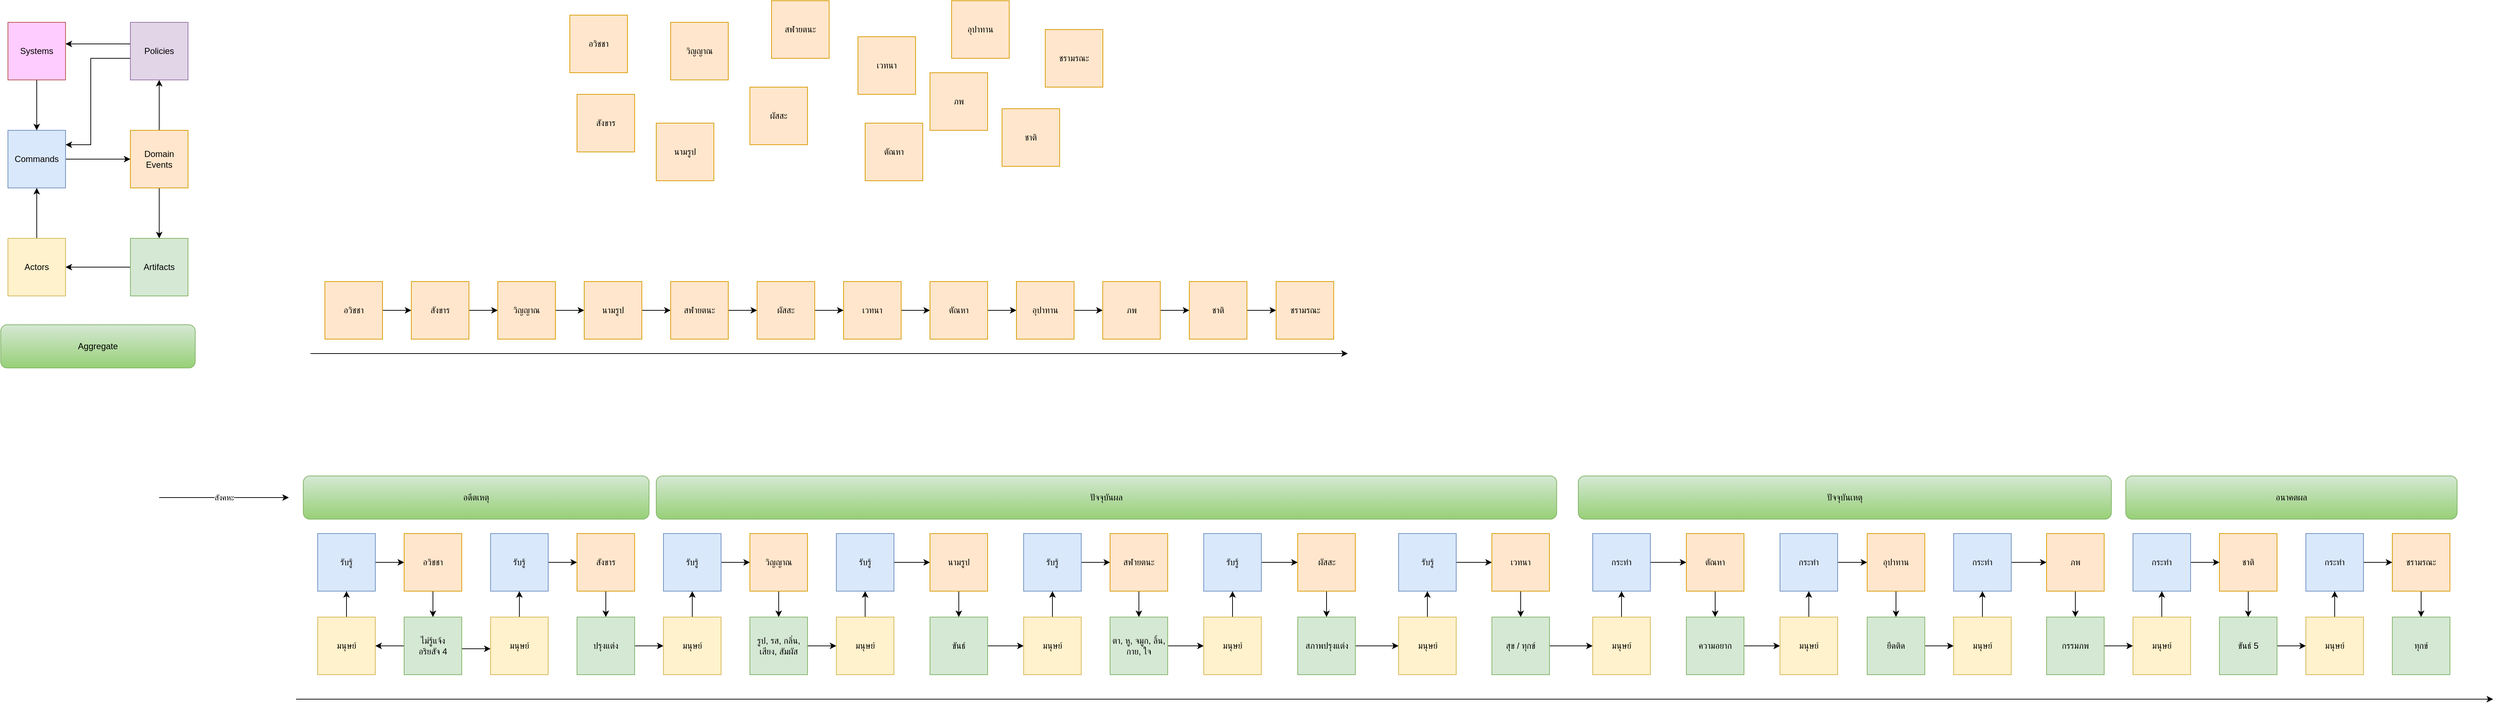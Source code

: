 <mxfile version="24.7.1" type="github">
  <diagram name="หน้า-1" id="Qw0tFIXeSHWyljzNwAIm">
    <mxGraphModel dx="2345" dy="1793" grid="1" gridSize="10" guides="1" tooltips="1" connect="1" arrows="1" fold="1" page="1" pageScale="1" pageWidth="827" pageHeight="1169" math="0" shadow="0">
      <root>
        <mxCell id="0" />
        <mxCell id="1" parent="0" />
        <mxCell id="zm-q0sMNVzzizTku4tt9-91" value="" style="edgeStyle=orthogonalEdgeStyle;rounded=0;orthogonalLoop=1;jettySize=auto;html=1;" parent="1" source="zm-q0sMNVzzizTku4tt9-1" target="zm-q0sMNVzzizTku4tt9-2" edge="1">
          <mxGeometry relative="1" as="geometry" />
        </mxCell>
        <mxCell id="zm-q0sMNVzzizTku4tt9-1" value="อวิชชา" style="whiteSpace=wrap;html=1;aspect=fixed;fillColor=#ffe6cc;strokeColor=#d79b00;" parent="1" vertex="1">
          <mxGeometry x="-330" y="-760" width="80" height="80" as="geometry" />
        </mxCell>
        <mxCell id="zm-q0sMNVzzizTku4tt9-92" value="" style="edgeStyle=orthogonalEdgeStyle;rounded=0;orthogonalLoop=1;jettySize=auto;html=1;" parent="1" source="zm-q0sMNVzzizTku4tt9-2" target="zm-q0sMNVzzizTku4tt9-3" edge="1">
          <mxGeometry relative="1" as="geometry" />
        </mxCell>
        <mxCell id="zm-q0sMNVzzizTku4tt9-2" value="สังขาร" style="whiteSpace=wrap;html=1;aspect=fixed;fillColor=#ffe6cc;strokeColor=#d79b00;" parent="1" vertex="1">
          <mxGeometry x="-210" y="-760" width="80" height="80" as="geometry" />
        </mxCell>
        <mxCell id="zm-q0sMNVzzizTku4tt9-93" value="" style="edgeStyle=orthogonalEdgeStyle;rounded=0;orthogonalLoop=1;jettySize=auto;html=1;" parent="1" source="zm-q0sMNVzzizTku4tt9-3" target="zm-q0sMNVzzizTku4tt9-4" edge="1">
          <mxGeometry relative="1" as="geometry" />
        </mxCell>
        <mxCell id="zm-q0sMNVzzizTku4tt9-3" value="วิญญาณ" style="whiteSpace=wrap;html=1;aspect=fixed;fillColor=#ffe6cc;strokeColor=#d79b00;" parent="1" vertex="1">
          <mxGeometry x="-90" y="-760" width="80" height="80" as="geometry" />
        </mxCell>
        <mxCell id="zm-q0sMNVzzizTku4tt9-94" value="" style="edgeStyle=orthogonalEdgeStyle;rounded=0;orthogonalLoop=1;jettySize=auto;html=1;" parent="1" source="zm-q0sMNVzzizTku4tt9-4" target="zm-q0sMNVzzizTku4tt9-5" edge="1">
          <mxGeometry relative="1" as="geometry" />
        </mxCell>
        <mxCell id="zm-q0sMNVzzizTku4tt9-4" value="นามรูป" style="whiteSpace=wrap;html=1;aspect=fixed;fillColor=#ffe6cc;strokeColor=#d79b00;" parent="1" vertex="1">
          <mxGeometry x="30" y="-760" width="80" height="80" as="geometry" />
        </mxCell>
        <mxCell id="zm-q0sMNVzzizTku4tt9-95" value="" style="edgeStyle=orthogonalEdgeStyle;rounded=0;orthogonalLoop=1;jettySize=auto;html=1;" parent="1" source="zm-q0sMNVzzizTku4tt9-5" target="zm-q0sMNVzzizTku4tt9-6" edge="1">
          <mxGeometry relative="1" as="geometry" />
        </mxCell>
        <mxCell id="zm-q0sMNVzzizTku4tt9-5" value="สฬายตนะ" style="whiteSpace=wrap;html=1;aspect=fixed;fillColor=#ffe6cc;strokeColor=#d79b00;" parent="1" vertex="1">
          <mxGeometry x="150" y="-760" width="80" height="80" as="geometry" />
        </mxCell>
        <mxCell id="zm-q0sMNVzzizTku4tt9-96" value="" style="edgeStyle=orthogonalEdgeStyle;rounded=0;orthogonalLoop=1;jettySize=auto;html=1;" parent="1" source="zm-q0sMNVzzizTku4tt9-6" target="zm-q0sMNVzzizTku4tt9-7" edge="1">
          <mxGeometry relative="1" as="geometry" />
        </mxCell>
        <mxCell id="zm-q0sMNVzzizTku4tt9-6" value="ผัสสะ" style="whiteSpace=wrap;html=1;aspect=fixed;fillColor=#ffe6cc;strokeColor=#d79b00;" parent="1" vertex="1">
          <mxGeometry x="270" y="-760" width="80" height="80" as="geometry" />
        </mxCell>
        <mxCell id="zm-q0sMNVzzizTku4tt9-97" value="" style="edgeStyle=orthogonalEdgeStyle;rounded=0;orthogonalLoop=1;jettySize=auto;html=1;" parent="1" source="zm-q0sMNVzzizTku4tt9-7" target="zm-q0sMNVzzizTku4tt9-8" edge="1">
          <mxGeometry relative="1" as="geometry" />
        </mxCell>
        <mxCell id="zm-q0sMNVzzizTku4tt9-7" value="เวทนา" style="whiteSpace=wrap;html=1;aspect=fixed;fillColor=#ffe6cc;strokeColor=#d79b00;" parent="1" vertex="1">
          <mxGeometry x="390" y="-760" width="80" height="80" as="geometry" />
        </mxCell>
        <mxCell id="zm-q0sMNVzzizTku4tt9-98" value="" style="edgeStyle=orthogonalEdgeStyle;rounded=0;orthogonalLoop=1;jettySize=auto;html=1;" parent="1" source="zm-q0sMNVzzizTku4tt9-8" target="zm-q0sMNVzzizTku4tt9-9" edge="1">
          <mxGeometry relative="1" as="geometry" />
        </mxCell>
        <mxCell id="zm-q0sMNVzzizTku4tt9-8" value="ตัณหา" style="whiteSpace=wrap;html=1;aspect=fixed;fillColor=#ffe6cc;strokeColor=#d79b00;" parent="1" vertex="1">
          <mxGeometry x="510" y="-760" width="80" height="80" as="geometry" />
        </mxCell>
        <mxCell id="zm-q0sMNVzzizTku4tt9-99" value="" style="edgeStyle=orthogonalEdgeStyle;rounded=0;orthogonalLoop=1;jettySize=auto;html=1;" parent="1" source="zm-q0sMNVzzizTku4tt9-9" target="zm-q0sMNVzzizTku4tt9-10" edge="1">
          <mxGeometry relative="1" as="geometry" />
        </mxCell>
        <mxCell id="zm-q0sMNVzzizTku4tt9-9" value="อุปาทาน" style="whiteSpace=wrap;html=1;aspect=fixed;fillColor=#ffe6cc;strokeColor=#d79b00;" parent="1" vertex="1">
          <mxGeometry x="630" y="-760" width="80" height="80" as="geometry" />
        </mxCell>
        <mxCell id="zm-q0sMNVzzizTku4tt9-100" value="" style="edgeStyle=orthogonalEdgeStyle;rounded=0;orthogonalLoop=1;jettySize=auto;html=1;" parent="1" source="zm-q0sMNVzzizTku4tt9-10" target="zm-q0sMNVzzizTku4tt9-11" edge="1">
          <mxGeometry relative="1" as="geometry" />
        </mxCell>
        <mxCell id="zm-q0sMNVzzizTku4tt9-10" value="ภพ" style="whiteSpace=wrap;html=1;aspect=fixed;fillColor=#ffe6cc;strokeColor=#d79b00;" parent="1" vertex="1">
          <mxGeometry x="749.75" y="-760" width="80" height="80" as="geometry" />
        </mxCell>
        <mxCell id="zm-q0sMNVzzizTku4tt9-101" value="" style="edgeStyle=orthogonalEdgeStyle;rounded=0;orthogonalLoop=1;jettySize=auto;html=1;" parent="1" source="zm-q0sMNVzzizTku4tt9-11" target="zm-q0sMNVzzizTku4tt9-12" edge="1">
          <mxGeometry relative="1" as="geometry" />
        </mxCell>
        <mxCell id="zm-q0sMNVzzizTku4tt9-11" value="ชาติ" style="whiteSpace=wrap;html=1;aspect=fixed;fillColor=#ffe6cc;strokeColor=#d79b00;" parent="1" vertex="1">
          <mxGeometry x="870" y="-760" width="80" height="80" as="geometry" />
        </mxCell>
        <mxCell id="zm-q0sMNVzzizTku4tt9-12" value="ชรามรณะ" style="whiteSpace=wrap;html=1;aspect=fixed;fillColor=#ffe6cc;strokeColor=#d79b00;" parent="1" vertex="1">
          <mxGeometry x="990.5" y="-760" width="80" height="80" as="geometry" />
        </mxCell>
        <mxCell id="zm-q0sMNVzzizTku4tt9-14" value="" style="endArrow=classic;html=1;rounded=0;" parent="1" edge="1">
          <mxGeometry width="50" height="50" relative="1" as="geometry">
            <mxPoint x="-350" y="-660" as="sourcePoint" />
            <mxPoint x="1090" y="-660" as="targetPoint" />
          </mxGeometry>
        </mxCell>
        <mxCell id="zm-q0sMNVzzizTku4tt9-136" value="" style="edgeStyle=orthogonalEdgeStyle;rounded=0;orthogonalLoop=1;jettySize=auto;html=1;" parent="1" source="zm-q0sMNVzzizTku4tt9-15" target="zm-q0sMNVzzizTku4tt9-30" edge="1">
          <mxGeometry relative="1" as="geometry" />
        </mxCell>
        <mxCell id="zm-q0sMNVzzizTku4tt9-15" value="รับรู้" style="whiteSpace=wrap;html=1;aspect=fixed;fillColor=#dae8fc;strokeColor=#6c8ebf;" parent="1" vertex="1">
          <mxGeometry x="-340" y="-410" width="80" height="80" as="geometry" />
        </mxCell>
        <mxCell id="zm-q0sMNVzzizTku4tt9-135" value="" style="edgeStyle=orthogonalEdgeStyle;rounded=0;orthogonalLoop=1;jettySize=auto;html=1;" parent="1" source="zm-q0sMNVzzizTku4tt9-18" target="zm-q0sMNVzzizTku4tt9-15" edge="1">
          <mxGeometry relative="1" as="geometry" />
        </mxCell>
        <mxCell id="zm-q0sMNVzzizTku4tt9-18" value="มนุษย์" style="whiteSpace=wrap;html=1;aspect=fixed;fillColor=#fff2cc;strokeColor=#d6b656;" parent="1" vertex="1">
          <mxGeometry x="-340" y="-294" width="80" height="80" as="geometry" />
        </mxCell>
        <mxCell id="zm-q0sMNVzzizTku4tt9-114" style="edgeStyle=orthogonalEdgeStyle;rounded=0;orthogonalLoop=1;jettySize=auto;html=1;" parent="1" source="zm-q0sMNVzzizTku4tt9-21" target="zm-q0sMNVzzizTku4tt9-22" edge="1">
          <mxGeometry relative="1" as="geometry">
            <Array as="points">
              <mxPoint x="-730" y="-860" />
              <mxPoint x="-730" y="-860" />
            </Array>
          </mxGeometry>
        </mxCell>
        <mxCell id="zm-q0sMNVzzizTku4tt9-21" value="Actors" style="whiteSpace=wrap;html=1;aspect=fixed;fillColor=#fff2cc;strokeColor=#d6b656;" parent="1" vertex="1">
          <mxGeometry x="-770" y="-820" width="80" height="80" as="geometry" />
        </mxCell>
        <mxCell id="zm-q0sMNVzzizTku4tt9-115" value="" style="edgeStyle=orthogonalEdgeStyle;rounded=0;orthogonalLoop=1;jettySize=auto;html=1;" parent="1" source="zm-q0sMNVzzizTku4tt9-22" target="zm-q0sMNVzzizTku4tt9-23" edge="1">
          <mxGeometry relative="1" as="geometry" />
        </mxCell>
        <mxCell id="zm-q0sMNVzzizTku4tt9-22" value="Commands" style="whiteSpace=wrap;html=1;aspect=fixed;fillColor=#dae8fc;strokeColor=#6c8ebf;" parent="1" vertex="1">
          <mxGeometry x="-770" y="-970" width="80" height="80" as="geometry" />
        </mxCell>
        <mxCell id="zm-q0sMNVzzizTku4tt9-116" value="" style="edgeStyle=orthogonalEdgeStyle;rounded=0;orthogonalLoop=1;jettySize=auto;html=1;" parent="1" source="zm-q0sMNVzzizTku4tt9-23" target="zm-q0sMNVzzizTku4tt9-24" edge="1">
          <mxGeometry relative="1" as="geometry" />
        </mxCell>
        <mxCell id="zm-q0sMNVzzizTku4tt9-118" value="" style="edgeStyle=orthogonalEdgeStyle;rounded=0;orthogonalLoop=1;jettySize=auto;html=1;" parent="1" source="zm-q0sMNVzzizTku4tt9-23" target="zm-q0sMNVzzizTku4tt9-27" edge="1">
          <mxGeometry relative="1" as="geometry" />
        </mxCell>
        <mxCell id="zm-q0sMNVzzizTku4tt9-23" value="Domain Events" style="whiteSpace=wrap;html=1;aspect=fixed;fillColor=#ffe6cc;strokeColor=#d79b00;" parent="1" vertex="1">
          <mxGeometry x="-600" y="-970" width="80" height="80" as="geometry" />
        </mxCell>
        <mxCell id="zm-q0sMNVzzizTku4tt9-117" value="" style="edgeStyle=orthogonalEdgeStyle;rounded=0;orthogonalLoop=1;jettySize=auto;html=1;" parent="1" source="zm-q0sMNVzzizTku4tt9-24" target="zm-q0sMNVzzizTku4tt9-21" edge="1">
          <mxGeometry relative="1" as="geometry" />
        </mxCell>
        <mxCell id="zm-q0sMNVzzizTku4tt9-24" value="Artifacts" style="whiteSpace=wrap;html=1;aspect=fixed;fillColor=#d5e8d4;strokeColor=#82b366;" parent="1" vertex="1">
          <mxGeometry x="-600" y="-820" width="80" height="80" as="geometry" />
        </mxCell>
        <mxCell id="zm-q0sMNVzzizTku4tt9-120" value="" style="edgeStyle=orthogonalEdgeStyle;rounded=0;orthogonalLoop=1;jettySize=auto;html=1;" parent="1" source="zm-q0sMNVzzizTku4tt9-25" target="zm-q0sMNVzzizTku4tt9-22" edge="1">
          <mxGeometry relative="1" as="geometry" />
        </mxCell>
        <mxCell id="zm-q0sMNVzzizTku4tt9-25" value="Systems" style="whiteSpace=wrap;html=1;aspect=fixed;fillColor=#FFCCFF;strokeColor=#b85450;" parent="1" vertex="1">
          <mxGeometry x="-770" y="-1120" width="80" height="80" as="geometry" />
        </mxCell>
        <mxCell id="zm-q0sMNVzzizTku4tt9-119" value="" style="edgeStyle=orthogonalEdgeStyle;rounded=0;orthogonalLoop=1;jettySize=auto;html=1;" parent="1" source="zm-q0sMNVzzizTku4tt9-27" target="zm-q0sMNVzzizTku4tt9-25" edge="1">
          <mxGeometry relative="1" as="geometry">
            <Array as="points">
              <mxPoint x="-650" y="-1090" />
              <mxPoint x="-650" y="-1090" />
            </Array>
          </mxGeometry>
        </mxCell>
        <mxCell id="zm-q0sMNVzzizTku4tt9-121" style="edgeStyle=orthogonalEdgeStyle;rounded=0;orthogonalLoop=1;jettySize=auto;html=1;" parent="1" source="zm-q0sMNVzzizTku4tt9-27" target="zm-q0sMNVzzizTku4tt9-22" edge="1">
          <mxGeometry relative="1" as="geometry">
            <Array as="points">
              <mxPoint x="-655" y="-1070" />
              <mxPoint x="-655" y="-950" />
            </Array>
          </mxGeometry>
        </mxCell>
        <mxCell id="zm-q0sMNVzzizTku4tt9-27" value="Policies" style="whiteSpace=wrap;html=1;aspect=fixed;fillColor=#e1d5e7;strokeColor=#9673a6;" parent="1" vertex="1">
          <mxGeometry x="-600" y="-1120" width="80" height="80" as="geometry" />
        </mxCell>
        <mxCell id="zm-q0sMNVzzizTku4tt9-88" style="edgeStyle=orthogonalEdgeStyle;rounded=0;orthogonalLoop=1;jettySize=auto;html=1;" parent="1" source="zm-q0sMNVzzizTku4tt9-38" target="zm-q0sMNVzzizTku4tt9-75" edge="1">
          <mxGeometry relative="1" as="geometry">
            <Array as="points">
              <mxPoint x="-110" y="-250" />
              <mxPoint x="-110" y="-250" />
            </Array>
          </mxGeometry>
        </mxCell>
        <mxCell id="zm-q0sMNVzzizTku4tt9-137" value="" style="edgeStyle=orthogonalEdgeStyle;rounded=0;orthogonalLoop=1;jettySize=auto;html=1;" parent="1" source="zm-q0sMNVzzizTku4tt9-30" target="zm-q0sMNVzzizTku4tt9-38" edge="1">
          <mxGeometry relative="1" as="geometry" />
        </mxCell>
        <mxCell id="zm-q0sMNVzzizTku4tt9-30" value="อวิชชา" style="whiteSpace=wrap;html=1;aspect=fixed;fillColor=#ffe6cc;strokeColor=#d79b00;" parent="1" vertex="1">
          <mxGeometry x="-220" y="-410" width="80" height="80" as="geometry" />
        </mxCell>
        <mxCell id="zm-q0sMNVzzizTku4tt9-160" value="" style="edgeStyle=orthogonalEdgeStyle;rounded=0;orthogonalLoop=1;jettySize=auto;html=1;" parent="1" source="zm-q0sMNVzzizTku4tt9-32" target="zm-q0sMNVzzizTku4tt9-34" edge="1">
          <mxGeometry relative="1" as="geometry" />
        </mxCell>
        <mxCell id="zm-q0sMNVzzizTku4tt9-32" value="รับรู้" style="whiteSpace=wrap;html=1;aspect=fixed;fillColor=#dae8fc;strokeColor=#6c8ebf;" parent="1" vertex="1">
          <mxGeometry x="-100" y="-410" width="80" height="80" as="geometry" />
        </mxCell>
        <mxCell id="zm-q0sMNVzzizTku4tt9-139" value="" style="edgeStyle=orthogonalEdgeStyle;rounded=0;orthogonalLoop=1;jettySize=auto;html=1;" parent="1" source="zm-q0sMNVzzizTku4tt9-34" target="zm-q0sMNVzzizTku4tt9-62" edge="1">
          <mxGeometry relative="1" as="geometry" />
        </mxCell>
        <mxCell id="zm-q0sMNVzzizTku4tt9-34" value="สังขาร" style="whiteSpace=wrap;html=1;aspect=fixed;fillColor=#ffe6cc;strokeColor=#d79b00;direction=south;" parent="1" vertex="1">
          <mxGeometry x="20" y="-410" width="80" height="80" as="geometry" />
        </mxCell>
        <mxCell id="zm-q0sMNVzzizTku4tt9-161" value="" style="edgeStyle=orthogonalEdgeStyle;rounded=0;orthogonalLoop=1;jettySize=auto;html=1;" parent="1" source="zm-q0sMNVzzizTku4tt9-35" target="zm-q0sMNVzzizTku4tt9-37" edge="1">
          <mxGeometry relative="1" as="geometry" />
        </mxCell>
        <mxCell id="zm-q0sMNVzzizTku4tt9-35" value="รับรู้" style="whiteSpace=wrap;html=1;aspect=fixed;fillColor=#dae8fc;strokeColor=#6c8ebf;" parent="1" vertex="1">
          <mxGeometry x="140" y="-410" width="80" height="80" as="geometry" />
        </mxCell>
        <mxCell id="zm-q0sMNVzzizTku4tt9-141" value="" style="edgeStyle=orthogonalEdgeStyle;rounded=0;orthogonalLoop=1;jettySize=auto;html=1;" parent="1" source="zm-q0sMNVzzizTku4tt9-37" target="zm-q0sMNVzzizTku4tt9-64" edge="1">
          <mxGeometry relative="1" as="geometry" />
        </mxCell>
        <mxCell id="zm-q0sMNVzzizTku4tt9-37" value="วิญญาณ" style="whiteSpace=wrap;html=1;aspect=fixed;fillColor=#ffe6cc;strokeColor=#d79b00;" parent="1" vertex="1">
          <mxGeometry x="260" y="-410" width="80" height="80" as="geometry" />
        </mxCell>
        <mxCell id="zm-q0sMNVzzizTku4tt9-171" style="edgeStyle=orthogonalEdgeStyle;rounded=0;orthogonalLoop=1;jettySize=auto;html=1;" parent="1" source="zm-q0sMNVzzizTku4tt9-38" target="zm-q0sMNVzzizTku4tt9-18" edge="1">
          <mxGeometry relative="1" as="geometry" />
        </mxCell>
        <mxCell id="zm-q0sMNVzzizTku4tt9-38" value="ไม่รู้แจ้ง&lt;div&gt;อริยสัจ 4&lt;/div&gt;" style="whiteSpace=wrap;html=1;aspect=fixed;fillColor=#d5e8d4;strokeColor=#82b366;" parent="1" vertex="1">
          <mxGeometry x="-220" y="-294" width="80" height="80" as="geometry" />
        </mxCell>
        <mxCell id="zm-q0sMNVzzizTku4tt9-162" value="" style="edgeStyle=orthogonalEdgeStyle;rounded=0;orthogonalLoop=1;jettySize=auto;html=1;" parent="1" source="zm-q0sMNVzzizTku4tt9-39" target="zm-q0sMNVzzizTku4tt9-40" edge="1">
          <mxGeometry relative="1" as="geometry" />
        </mxCell>
        <mxCell id="zm-q0sMNVzzizTku4tt9-39" value="รับรู้" style="whiteSpace=wrap;html=1;aspect=fixed;fillColor=#dae8fc;strokeColor=#6c8ebf;" parent="1" vertex="1">
          <mxGeometry x="380" y="-410" width="80" height="80" as="geometry" />
        </mxCell>
        <mxCell id="zm-q0sMNVzzizTku4tt9-143" value="" style="edgeStyle=orthogonalEdgeStyle;rounded=0;orthogonalLoop=1;jettySize=auto;html=1;" parent="1" source="zm-q0sMNVzzizTku4tt9-40" target="zm-q0sMNVzzizTku4tt9-67" edge="1">
          <mxGeometry relative="1" as="geometry" />
        </mxCell>
        <mxCell id="zm-q0sMNVzzizTku4tt9-40" value="นามรูป" style="whiteSpace=wrap;html=1;aspect=fixed;fillColor=#ffe6cc;strokeColor=#d79b00;" parent="1" vertex="1">
          <mxGeometry x="510" y="-410" width="80" height="80" as="geometry" />
        </mxCell>
        <mxCell id="zm-q0sMNVzzizTku4tt9-163" value="" style="edgeStyle=orthogonalEdgeStyle;rounded=0;orthogonalLoop=1;jettySize=auto;html=1;" parent="1" source="zm-q0sMNVzzizTku4tt9-41" target="zm-q0sMNVzzizTku4tt9-42" edge="1">
          <mxGeometry relative="1" as="geometry" />
        </mxCell>
        <mxCell id="zm-q0sMNVzzizTku4tt9-41" value="รับรู้" style="whiteSpace=wrap;html=1;aspect=fixed;fillColor=#dae8fc;strokeColor=#6c8ebf;" parent="1" vertex="1">
          <mxGeometry x="640" y="-410" width="80" height="80" as="geometry" />
        </mxCell>
        <mxCell id="zm-q0sMNVzzizTku4tt9-145" value="" style="edgeStyle=orthogonalEdgeStyle;rounded=0;orthogonalLoop=1;jettySize=auto;html=1;" parent="1" source="zm-q0sMNVzzizTku4tt9-42" target="zm-q0sMNVzzizTku4tt9-68" edge="1">
          <mxGeometry relative="1" as="geometry" />
        </mxCell>
        <mxCell id="zm-q0sMNVzzizTku4tt9-42" value="สฬายตนะ" style="whiteSpace=wrap;html=1;aspect=fixed;fillColor=#ffe6cc;strokeColor=#d79b00;" parent="1" vertex="1">
          <mxGeometry x="760" y="-410" width="80" height="80" as="geometry" />
        </mxCell>
        <mxCell id="zm-q0sMNVzzizTku4tt9-164" value="" style="edgeStyle=orthogonalEdgeStyle;rounded=0;orthogonalLoop=1;jettySize=auto;html=1;" parent="1" source="zm-q0sMNVzzizTku4tt9-44" target="zm-q0sMNVzzizTku4tt9-45" edge="1">
          <mxGeometry relative="1" as="geometry" />
        </mxCell>
        <mxCell id="zm-q0sMNVzzizTku4tt9-44" value="รับรู้" style="whiteSpace=wrap;html=1;aspect=fixed;fillColor=#dae8fc;strokeColor=#6c8ebf;" parent="1" vertex="1">
          <mxGeometry x="890" y="-410" width="80" height="80" as="geometry" />
        </mxCell>
        <mxCell id="zm-q0sMNVzzizTku4tt9-147" value="" style="edgeStyle=orthogonalEdgeStyle;rounded=0;orthogonalLoop=1;jettySize=auto;html=1;" parent="1" source="zm-q0sMNVzzizTku4tt9-45" target="zm-q0sMNVzzizTku4tt9-69" edge="1">
          <mxGeometry relative="1" as="geometry" />
        </mxCell>
        <mxCell id="zm-q0sMNVzzizTku4tt9-45" value="ผัสสะ" style="whiteSpace=wrap;html=1;aspect=fixed;fillColor=#ffe6cc;strokeColor=#d79b00;" parent="1" vertex="1">
          <mxGeometry x="1020.5" y="-410" width="80" height="80" as="geometry" />
        </mxCell>
        <mxCell id="zm-q0sMNVzzizTku4tt9-165" value="" style="edgeStyle=orthogonalEdgeStyle;rounded=0;orthogonalLoop=1;jettySize=auto;html=1;" parent="1" source="zm-q0sMNVzzizTku4tt9-46" target="zm-q0sMNVzzizTku4tt9-47" edge="1">
          <mxGeometry relative="1" as="geometry" />
        </mxCell>
        <mxCell id="zm-q0sMNVzzizTku4tt9-46" value="รับรู้" style="whiteSpace=wrap;html=1;aspect=fixed;fillColor=#dae8fc;strokeColor=#6c8ebf;" parent="1" vertex="1">
          <mxGeometry x="1160.5" y="-410" width="80" height="80" as="geometry" />
        </mxCell>
        <mxCell id="zm-q0sMNVzzizTku4tt9-149" value="" style="edgeStyle=orthogonalEdgeStyle;rounded=0;orthogonalLoop=1;jettySize=auto;html=1;" parent="1" source="zm-q0sMNVzzizTku4tt9-47" target="zm-q0sMNVzzizTku4tt9-63" edge="1">
          <mxGeometry relative="1" as="geometry" />
        </mxCell>
        <mxCell id="zm-q0sMNVzzizTku4tt9-47" value="เวทนา" style="whiteSpace=wrap;html=1;aspect=fixed;fillColor=#ffe6cc;strokeColor=#d79b00;" parent="1" vertex="1">
          <mxGeometry x="1290" y="-410" width="80" height="80" as="geometry" />
        </mxCell>
        <mxCell id="zm-q0sMNVzzizTku4tt9-166" value="" style="edgeStyle=orthogonalEdgeStyle;rounded=0;orthogonalLoop=1;jettySize=auto;html=1;" parent="1" source="zm-q0sMNVzzizTku4tt9-48" target="zm-q0sMNVzzizTku4tt9-49" edge="1">
          <mxGeometry relative="1" as="geometry" />
        </mxCell>
        <mxCell id="zm-q0sMNVzzizTku4tt9-48" value="กระทำ" style="whiteSpace=wrap;html=1;aspect=fixed;fillColor=#dae8fc;strokeColor=#6c8ebf;" parent="1" vertex="1">
          <mxGeometry x="1430" y="-410" width="80" height="80" as="geometry" />
        </mxCell>
        <mxCell id="zm-q0sMNVzzizTku4tt9-151" value="" style="edgeStyle=orthogonalEdgeStyle;rounded=0;orthogonalLoop=1;jettySize=auto;html=1;" parent="1" source="zm-q0sMNVzzizTku4tt9-49" target="zm-q0sMNVzzizTku4tt9-70" edge="1">
          <mxGeometry relative="1" as="geometry" />
        </mxCell>
        <mxCell id="zm-q0sMNVzzizTku4tt9-49" value="ตัณหา" style="whiteSpace=wrap;html=1;aspect=fixed;fillColor=#ffe6cc;strokeColor=#d79b00;" parent="1" vertex="1">
          <mxGeometry x="1560" y="-410" width="80" height="80" as="geometry" />
        </mxCell>
        <mxCell id="zm-q0sMNVzzizTku4tt9-167" value="" style="edgeStyle=orthogonalEdgeStyle;rounded=0;orthogonalLoop=1;jettySize=auto;html=1;" parent="1" source="zm-q0sMNVzzizTku4tt9-50" target="zm-q0sMNVzzizTku4tt9-51" edge="1">
          <mxGeometry relative="1" as="geometry" />
        </mxCell>
        <mxCell id="zm-q0sMNVzzizTku4tt9-50" value="กระทำ" style="whiteSpace=wrap;html=1;aspect=fixed;fillColor=#dae8fc;strokeColor=#6c8ebf;" parent="1" vertex="1">
          <mxGeometry x="1690" y="-410" width="80" height="80" as="geometry" />
        </mxCell>
        <mxCell id="zm-q0sMNVzzizTku4tt9-153" value="" style="edgeStyle=orthogonalEdgeStyle;rounded=0;orthogonalLoop=1;jettySize=auto;html=1;" parent="1" source="zm-q0sMNVzzizTku4tt9-51" target="zm-q0sMNVzzizTku4tt9-71" edge="1">
          <mxGeometry relative="1" as="geometry" />
        </mxCell>
        <mxCell id="zm-q0sMNVzzizTku4tt9-51" value="อุปาทาน" style="whiteSpace=wrap;html=1;aspect=fixed;fillColor=#ffe6cc;strokeColor=#d79b00;" parent="1" vertex="1">
          <mxGeometry x="1811" y="-410" width="80" height="80" as="geometry" />
        </mxCell>
        <mxCell id="zm-q0sMNVzzizTku4tt9-168" value="" style="edgeStyle=orthogonalEdgeStyle;rounded=0;orthogonalLoop=1;jettySize=auto;html=1;" parent="1" source="zm-q0sMNVzzizTku4tt9-52" target="zm-q0sMNVzzizTku4tt9-53" edge="1">
          <mxGeometry relative="1" as="geometry" />
        </mxCell>
        <mxCell id="zm-q0sMNVzzizTku4tt9-52" value="กระทำ" style="whiteSpace=wrap;html=1;aspect=fixed;fillColor=#dae8fc;strokeColor=#6c8ebf;" parent="1" vertex="1">
          <mxGeometry x="1931" y="-410" width="80" height="80" as="geometry" />
        </mxCell>
        <mxCell id="zm-q0sMNVzzizTku4tt9-155" value="" style="edgeStyle=orthogonalEdgeStyle;rounded=0;orthogonalLoop=1;jettySize=auto;html=1;" parent="1" source="zm-q0sMNVzzizTku4tt9-53" target="zm-q0sMNVzzizTku4tt9-72" edge="1">
          <mxGeometry relative="1" as="geometry" />
        </mxCell>
        <mxCell id="zm-q0sMNVzzizTku4tt9-53" value="ภพ" style="whiteSpace=wrap;html=1;aspect=fixed;fillColor=#ffe6cc;strokeColor=#d79b00;" parent="1" vertex="1">
          <mxGeometry x="2060" y="-410" width="80" height="80" as="geometry" />
        </mxCell>
        <mxCell id="zm-q0sMNVzzizTku4tt9-157" value="" style="edgeStyle=orthogonalEdgeStyle;rounded=0;orthogonalLoop=1;jettySize=auto;html=1;" parent="1" source="zm-q0sMNVzzizTku4tt9-54" target="zm-q0sMNVzzizTku4tt9-73" edge="1">
          <mxGeometry relative="1" as="geometry" />
        </mxCell>
        <mxCell id="zm-q0sMNVzzizTku4tt9-54" value="ชาติ" style="whiteSpace=wrap;html=1;aspect=fixed;fillColor=#ffe6cc;strokeColor=#d79b00;" parent="1" vertex="1">
          <mxGeometry x="2300" y="-410" width="80" height="80" as="geometry" />
        </mxCell>
        <mxCell id="zm-q0sMNVzzizTku4tt9-159" value="" style="edgeStyle=orthogonalEdgeStyle;rounded=0;orthogonalLoop=1;jettySize=auto;html=1;" parent="1" source="zm-q0sMNVzzizTku4tt9-55" target="zm-q0sMNVzzizTku4tt9-74" edge="1">
          <mxGeometry relative="1" as="geometry" />
        </mxCell>
        <mxCell id="zm-q0sMNVzzizTku4tt9-55" value="ชรามรณะ" style="whiteSpace=wrap;html=1;aspect=fixed;fillColor=#ffe6cc;strokeColor=#d79b00;" parent="1" vertex="1">
          <mxGeometry x="2540" y="-410" width="80" height="80" as="geometry" />
        </mxCell>
        <mxCell id="zm-q0sMNVzzizTku4tt9-169" value="" style="edgeStyle=orthogonalEdgeStyle;rounded=0;orthogonalLoop=1;jettySize=auto;html=1;" parent="1" source="zm-q0sMNVzzizTku4tt9-56" target="zm-q0sMNVzzizTku4tt9-54" edge="1">
          <mxGeometry relative="1" as="geometry" />
        </mxCell>
        <mxCell id="zm-q0sMNVzzizTku4tt9-56" value="กระทำ" style="whiteSpace=wrap;html=1;aspect=fixed;fillColor=#dae8fc;strokeColor=#6c8ebf;" parent="1" vertex="1">
          <mxGeometry x="2180" y="-410" width="80" height="80" as="geometry" />
        </mxCell>
        <mxCell id="zm-q0sMNVzzizTku4tt9-170" value="" style="edgeStyle=orthogonalEdgeStyle;rounded=0;orthogonalLoop=1;jettySize=auto;html=1;" parent="1" source="zm-q0sMNVzzizTku4tt9-57" target="zm-q0sMNVzzizTku4tt9-55" edge="1">
          <mxGeometry relative="1" as="geometry" />
        </mxCell>
        <mxCell id="zm-q0sMNVzzizTku4tt9-57" value="กระทำ" style="whiteSpace=wrap;html=1;aspect=fixed;fillColor=#dae8fc;strokeColor=#6c8ebf;" parent="1" vertex="1">
          <mxGeometry x="2420" y="-410" width="80" height="80" as="geometry" />
        </mxCell>
        <mxCell id="zm-q0sMNVzzizTku4tt9-122" value="" style="edgeStyle=orthogonalEdgeStyle;rounded=0;orthogonalLoop=1;jettySize=auto;html=1;" parent="1" source="zm-q0sMNVzzizTku4tt9-62" target="zm-q0sMNVzzizTku4tt9-76" edge="1">
          <mxGeometry relative="1" as="geometry" />
        </mxCell>
        <mxCell id="zm-q0sMNVzzizTku4tt9-62" value="ปรุงแต่ง" style="whiteSpace=wrap;html=1;aspect=fixed;fillColor=#d5e8d4;strokeColor=#82b366;" parent="1" vertex="1">
          <mxGeometry x="20" y="-294" width="80" height="80" as="geometry" />
        </mxCell>
        <mxCell id="zm-q0sMNVzzizTku4tt9-127" value="" style="edgeStyle=orthogonalEdgeStyle;rounded=0;orthogonalLoop=1;jettySize=auto;html=1;" parent="1" source="zm-q0sMNVzzizTku4tt9-63" target="zm-q0sMNVzzizTku4tt9-81" edge="1">
          <mxGeometry relative="1" as="geometry" />
        </mxCell>
        <mxCell id="zm-q0sMNVzzizTku4tt9-63" value="สุข / ทุกข์" style="whiteSpace=wrap;html=1;aspect=fixed;fillColor=#d5e8d4;strokeColor=#82b366;" parent="1" vertex="1">
          <mxGeometry x="1290" y="-294" width="80" height="80" as="geometry" />
        </mxCell>
        <mxCell id="zm-q0sMNVzzizTku4tt9-123" value="" style="edgeStyle=orthogonalEdgeStyle;rounded=0;orthogonalLoop=1;jettySize=auto;html=1;" parent="1" source="zm-q0sMNVzzizTku4tt9-64" target="zm-q0sMNVzzizTku4tt9-77" edge="1">
          <mxGeometry relative="1" as="geometry" />
        </mxCell>
        <mxCell id="zm-q0sMNVzzizTku4tt9-64" value="รูป, รส, กลิ่น, เสียง, สัมผัส" style="whiteSpace=wrap;html=1;aspect=fixed;fillColor=#d5e8d4;strokeColor=#82b366;" parent="1" vertex="1">
          <mxGeometry x="260" y="-294" width="80" height="80" as="geometry" />
        </mxCell>
        <mxCell id="zm-q0sMNVzzizTku4tt9-124" value="" style="edgeStyle=orthogonalEdgeStyle;rounded=0;orthogonalLoop=1;jettySize=auto;html=1;" parent="1" source="zm-q0sMNVzzizTku4tt9-67" target="zm-q0sMNVzzizTku4tt9-78" edge="1">
          <mxGeometry relative="1" as="geometry" />
        </mxCell>
        <mxCell id="zm-q0sMNVzzizTku4tt9-67" value="ขันธ์" style="whiteSpace=wrap;html=1;aspect=fixed;fillColor=#d5e8d4;strokeColor=#82b366;" parent="1" vertex="1">
          <mxGeometry x="510" y="-294" width="80" height="80" as="geometry" />
        </mxCell>
        <mxCell id="zm-q0sMNVzzizTku4tt9-125" value="" style="edgeStyle=orthogonalEdgeStyle;rounded=0;orthogonalLoop=1;jettySize=auto;html=1;" parent="1" source="zm-q0sMNVzzizTku4tt9-68" target="zm-q0sMNVzzizTku4tt9-79" edge="1">
          <mxGeometry relative="1" as="geometry" />
        </mxCell>
        <mxCell id="zm-q0sMNVzzizTku4tt9-68" value="ตา, หู, จมูก, ลิ้น, กาย, ใจ" style="whiteSpace=wrap;html=1;aspect=fixed;fillColor=#d5e8d4;strokeColor=#82b366;" parent="1" vertex="1">
          <mxGeometry x="760" y="-294" width="80" height="80" as="geometry" />
        </mxCell>
        <mxCell id="zm-q0sMNVzzizTku4tt9-126" value="" style="edgeStyle=orthogonalEdgeStyle;rounded=0;orthogonalLoop=1;jettySize=auto;html=1;" parent="1" source="zm-q0sMNVzzizTku4tt9-69" target="zm-q0sMNVzzizTku4tt9-80" edge="1">
          <mxGeometry relative="1" as="geometry" />
        </mxCell>
        <mxCell id="zm-q0sMNVzzizTku4tt9-69" value="สภาพปรุงแต่ง" style="whiteSpace=wrap;html=1;aspect=fixed;fillColor=#d5e8d4;strokeColor=#82b366;" parent="1" vertex="1">
          <mxGeometry x="1020.5" y="-294" width="80" height="80" as="geometry" />
        </mxCell>
        <mxCell id="zm-q0sMNVzzizTku4tt9-128" value="" style="edgeStyle=orthogonalEdgeStyle;rounded=0;orthogonalLoop=1;jettySize=auto;html=1;" parent="1" source="zm-q0sMNVzzizTku4tt9-70" target="zm-q0sMNVzzizTku4tt9-82" edge="1">
          <mxGeometry relative="1" as="geometry" />
        </mxCell>
        <mxCell id="zm-q0sMNVzzizTku4tt9-70" value="ความอยาก" style="whiteSpace=wrap;html=1;aspect=fixed;fillColor=#d5e8d4;strokeColor=#82b366;" parent="1" vertex="1">
          <mxGeometry x="1560" y="-294" width="80" height="80" as="geometry" />
        </mxCell>
        <mxCell id="zm-q0sMNVzzizTku4tt9-129" value="" style="edgeStyle=orthogonalEdgeStyle;rounded=0;orthogonalLoop=1;jettySize=auto;html=1;" parent="1" source="zm-q0sMNVzzizTku4tt9-71" target="zm-q0sMNVzzizTku4tt9-83" edge="1">
          <mxGeometry relative="1" as="geometry" />
        </mxCell>
        <mxCell id="zm-q0sMNVzzizTku4tt9-71" value="ยึดติด" style="whiteSpace=wrap;html=1;aspect=fixed;fillColor=#d5e8d4;strokeColor=#82b366;" parent="1" vertex="1">
          <mxGeometry x="1811" y="-294" width="80" height="80" as="geometry" />
        </mxCell>
        <mxCell id="zm-q0sMNVzzizTku4tt9-130" value="" style="edgeStyle=orthogonalEdgeStyle;rounded=0;orthogonalLoop=1;jettySize=auto;html=1;" parent="1" source="zm-q0sMNVzzizTku4tt9-72" target="zm-q0sMNVzzizTku4tt9-84" edge="1">
          <mxGeometry relative="1" as="geometry" />
        </mxCell>
        <mxCell id="zm-q0sMNVzzizTku4tt9-72" value="กรรมภพ" style="whiteSpace=wrap;html=1;aspect=fixed;fillColor=#d5e8d4;strokeColor=#82b366;" parent="1" vertex="1">
          <mxGeometry x="2060" y="-294" width="80" height="80" as="geometry" />
        </mxCell>
        <mxCell id="zm-q0sMNVzzizTku4tt9-131" value="" style="edgeStyle=orthogonalEdgeStyle;rounded=0;orthogonalLoop=1;jettySize=auto;html=1;" parent="1" source="zm-q0sMNVzzizTku4tt9-73" target="zm-q0sMNVzzizTku4tt9-85" edge="1">
          <mxGeometry relative="1" as="geometry" />
        </mxCell>
        <mxCell id="zm-q0sMNVzzizTku4tt9-73" value="ขันธ์ 5" style="whiteSpace=wrap;html=1;aspect=fixed;fillColor=#d5e8d4;strokeColor=#82b366;" parent="1" vertex="1">
          <mxGeometry x="2300" y="-294" width="80" height="80" as="geometry" />
        </mxCell>
        <mxCell id="zm-q0sMNVzzizTku4tt9-74" value="ทุกข์" style="whiteSpace=wrap;html=1;aspect=fixed;fillColor=#d5e8d4;strokeColor=#82b366;" parent="1" vertex="1">
          <mxGeometry x="2540" y="-294" width="80" height="80" as="geometry" />
        </mxCell>
        <mxCell id="zm-q0sMNVzzizTku4tt9-138" value="" style="edgeStyle=orthogonalEdgeStyle;rounded=0;orthogonalLoop=1;jettySize=auto;html=1;" parent="1" source="zm-q0sMNVzzizTku4tt9-75" target="zm-q0sMNVzzizTku4tt9-32" edge="1">
          <mxGeometry relative="1" as="geometry" />
        </mxCell>
        <mxCell id="zm-q0sMNVzzizTku4tt9-75" value="มนุษย์" style="whiteSpace=wrap;html=1;aspect=fixed;fillColor=#fff2cc;strokeColor=#d6b656;" parent="1" vertex="1">
          <mxGeometry x="-100" y="-294" width="80" height="80" as="geometry" />
        </mxCell>
        <mxCell id="zm-q0sMNVzzizTku4tt9-140" value="" style="edgeStyle=orthogonalEdgeStyle;rounded=0;orthogonalLoop=1;jettySize=auto;html=1;" parent="1" source="zm-q0sMNVzzizTku4tt9-76" target="zm-q0sMNVzzizTku4tt9-35" edge="1">
          <mxGeometry relative="1" as="geometry" />
        </mxCell>
        <mxCell id="zm-q0sMNVzzizTku4tt9-76" value="มนุษย์" style="whiteSpace=wrap;html=1;aspect=fixed;fillColor=#fff2cc;strokeColor=#d6b656;" parent="1" vertex="1">
          <mxGeometry x="140" y="-294" width="80" height="80" as="geometry" />
        </mxCell>
        <mxCell id="zm-q0sMNVzzizTku4tt9-142" value="" style="edgeStyle=orthogonalEdgeStyle;rounded=0;orthogonalLoop=1;jettySize=auto;html=1;" parent="1" source="zm-q0sMNVzzizTku4tt9-77" target="zm-q0sMNVzzizTku4tt9-39" edge="1">
          <mxGeometry relative="1" as="geometry" />
        </mxCell>
        <mxCell id="zm-q0sMNVzzizTku4tt9-77" value="มนุษย์" style="whiteSpace=wrap;html=1;aspect=fixed;fillColor=#fff2cc;strokeColor=#d6b656;" parent="1" vertex="1">
          <mxGeometry x="380" y="-294" width="80" height="80" as="geometry" />
        </mxCell>
        <mxCell id="zm-q0sMNVzzizTku4tt9-144" value="" style="edgeStyle=orthogonalEdgeStyle;rounded=0;orthogonalLoop=1;jettySize=auto;html=1;" parent="1" source="zm-q0sMNVzzizTku4tt9-78" target="zm-q0sMNVzzizTku4tt9-41" edge="1">
          <mxGeometry relative="1" as="geometry" />
        </mxCell>
        <mxCell id="zm-q0sMNVzzizTku4tt9-78" value="มนุษย์" style="whiteSpace=wrap;html=1;aspect=fixed;fillColor=#fff2cc;strokeColor=#d6b656;" parent="1" vertex="1">
          <mxGeometry x="640" y="-294" width="80" height="80" as="geometry" />
        </mxCell>
        <mxCell id="zm-q0sMNVzzizTku4tt9-146" value="" style="edgeStyle=orthogonalEdgeStyle;rounded=0;orthogonalLoop=1;jettySize=auto;html=1;" parent="1" source="zm-q0sMNVzzizTku4tt9-79" target="zm-q0sMNVzzizTku4tt9-44" edge="1">
          <mxGeometry relative="1" as="geometry" />
        </mxCell>
        <mxCell id="zm-q0sMNVzzizTku4tt9-79" value="มนุษย์" style="whiteSpace=wrap;html=1;aspect=fixed;fillColor=#fff2cc;strokeColor=#d6b656;" parent="1" vertex="1">
          <mxGeometry x="890" y="-294" width="80" height="80" as="geometry" />
        </mxCell>
        <mxCell id="zm-q0sMNVzzizTku4tt9-148" value="" style="edgeStyle=orthogonalEdgeStyle;rounded=0;orthogonalLoop=1;jettySize=auto;html=1;" parent="1" source="zm-q0sMNVzzizTku4tt9-80" target="zm-q0sMNVzzizTku4tt9-46" edge="1">
          <mxGeometry relative="1" as="geometry" />
        </mxCell>
        <mxCell id="zm-q0sMNVzzizTku4tt9-80" value="มนุษย์" style="whiteSpace=wrap;html=1;aspect=fixed;fillColor=#fff2cc;strokeColor=#d6b656;" parent="1" vertex="1">
          <mxGeometry x="1160.5" y="-294" width="80" height="80" as="geometry" />
        </mxCell>
        <mxCell id="zm-q0sMNVzzizTku4tt9-150" value="" style="edgeStyle=orthogonalEdgeStyle;rounded=0;orthogonalLoop=1;jettySize=auto;html=1;" parent="1" source="zm-q0sMNVzzizTku4tt9-81" target="zm-q0sMNVzzizTku4tt9-48" edge="1">
          <mxGeometry relative="1" as="geometry" />
        </mxCell>
        <mxCell id="zm-q0sMNVzzizTku4tt9-81" value="มนุษย์" style="whiteSpace=wrap;html=1;aspect=fixed;fillColor=#fff2cc;strokeColor=#d6b656;" parent="1" vertex="1">
          <mxGeometry x="1430" y="-294" width="80" height="80" as="geometry" />
        </mxCell>
        <mxCell id="zm-q0sMNVzzizTku4tt9-152" value="" style="edgeStyle=orthogonalEdgeStyle;rounded=0;orthogonalLoop=1;jettySize=auto;html=1;" parent="1" source="zm-q0sMNVzzizTku4tt9-82" target="zm-q0sMNVzzizTku4tt9-50" edge="1">
          <mxGeometry relative="1" as="geometry" />
        </mxCell>
        <mxCell id="zm-q0sMNVzzizTku4tt9-82" value="มนุษย์" style="whiteSpace=wrap;html=1;aspect=fixed;fillColor=#fff2cc;strokeColor=#d6b656;" parent="1" vertex="1">
          <mxGeometry x="1690" y="-294" width="80" height="80" as="geometry" />
        </mxCell>
        <mxCell id="zm-q0sMNVzzizTku4tt9-154" value="" style="edgeStyle=orthogonalEdgeStyle;rounded=0;orthogonalLoop=1;jettySize=auto;html=1;" parent="1" source="zm-q0sMNVzzizTku4tt9-83" target="zm-q0sMNVzzizTku4tt9-52" edge="1">
          <mxGeometry relative="1" as="geometry" />
        </mxCell>
        <mxCell id="zm-q0sMNVzzizTku4tt9-83" value="มนุษย์" style="whiteSpace=wrap;html=1;aspect=fixed;fillColor=#fff2cc;strokeColor=#d6b656;" parent="1" vertex="1">
          <mxGeometry x="1931" y="-294" width="80" height="80" as="geometry" />
        </mxCell>
        <mxCell id="zm-q0sMNVzzizTku4tt9-156" value="" style="edgeStyle=orthogonalEdgeStyle;rounded=0;orthogonalLoop=1;jettySize=auto;html=1;" parent="1" source="zm-q0sMNVzzizTku4tt9-84" target="zm-q0sMNVzzizTku4tt9-56" edge="1">
          <mxGeometry relative="1" as="geometry" />
        </mxCell>
        <mxCell id="zm-q0sMNVzzizTku4tt9-84" value="มนุษย์" style="whiteSpace=wrap;html=1;aspect=fixed;fillColor=#fff2cc;strokeColor=#d6b656;" parent="1" vertex="1">
          <mxGeometry x="2180" y="-294" width="80" height="80" as="geometry" />
        </mxCell>
        <mxCell id="zm-q0sMNVzzizTku4tt9-158" value="" style="edgeStyle=orthogonalEdgeStyle;rounded=0;orthogonalLoop=1;jettySize=auto;html=1;" parent="1" source="zm-q0sMNVzzizTku4tt9-85" target="zm-q0sMNVzzizTku4tt9-57" edge="1">
          <mxGeometry relative="1" as="geometry" />
        </mxCell>
        <mxCell id="zm-q0sMNVzzizTku4tt9-85" value="มนุษย์" style="whiteSpace=wrap;html=1;aspect=fixed;fillColor=#fff2cc;strokeColor=#d6b656;" parent="1" vertex="1">
          <mxGeometry x="2420" y="-294" width="80" height="80" as="geometry" />
        </mxCell>
        <mxCell id="zm-q0sMNVzzizTku4tt9-86" value="" style="endArrow=classic;html=1;rounded=0;" parent="1" edge="1">
          <mxGeometry width="50" height="50" relative="1" as="geometry">
            <mxPoint x="-370" y="-180" as="sourcePoint" />
            <mxPoint x="2680" y="-180" as="targetPoint" />
          </mxGeometry>
        </mxCell>
        <mxCell id="zm-q0sMNVzzizTku4tt9-172" value="อนาคตผล" style="rounded=1;whiteSpace=wrap;html=1;fillColor=#d5e8d4;strokeColor=#82b366;gradientColor=#97d077;" parent="1" vertex="1">
          <mxGeometry x="2170" y="-490" width="460" height="60" as="geometry" />
        </mxCell>
        <mxCell id="zm-q0sMNVzzizTku4tt9-173" value="ปัจจุบันเหตุ" style="rounded=1;whiteSpace=wrap;html=1;fillColor=#d5e8d4;strokeColor=#82b366;gradientColor=#97d077;" parent="1" vertex="1">
          <mxGeometry x="1410" y="-490" width="740" height="60" as="geometry" />
        </mxCell>
        <mxCell id="zm-q0sMNVzzizTku4tt9-174" value="&lt;span style=&quot;color: rgb(0, 0, 0);&quot;&gt;ปัจจุบันผล&lt;/span&gt;" style="rounded=1;whiteSpace=wrap;html=1;fillColor=#d5e8d4;strokeColor=#82b366;gradientColor=#97d077;" parent="1" vertex="1">
          <mxGeometry x="130" y="-490" width="1250" height="60" as="geometry" />
        </mxCell>
        <mxCell id="zm-q0sMNVzzizTku4tt9-175" value="อดีตเหตุ" style="rounded=1;whiteSpace=wrap;html=1;fillColor=#d5e8d4;strokeColor=#82b366;gradientColor=#97d077;" parent="1" vertex="1">
          <mxGeometry x="-360" y="-490" width="480" height="60" as="geometry" />
        </mxCell>
        <mxCell id="zm-q0sMNVzzizTku4tt9-177" value="Aggregate" style="rounded=1;whiteSpace=wrap;html=1;fillColor=#d5e8d4;strokeColor=#82b366;gradientColor=#97d077;" parent="1" vertex="1">
          <mxGeometry x="-780" y="-700" width="270" height="60" as="geometry" />
        </mxCell>
        <mxCell id="zm-q0sMNVzzizTku4tt9-178" value="อวิชชา" style="whiteSpace=wrap;html=1;aspect=fixed;fillColor=#ffe6cc;strokeColor=#d79b00;" parent="1" vertex="1">
          <mxGeometry x="10" y="-1130" width="80" height="80" as="geometry" />
        </mxCell>
        <mxCell id="zm-q0sMNVzzizTku4tt9-179" value="สังขาร" style="whiteSpace=wrap;html=1;aspect=fixed;fillColor=#ffe6cc;strokeColor=#d79b00;" parent="1" vertex="1">
          <mxGeometry x="20" y="-1020" width="80" height="80" as="geometry" />
        </mxCell>
        <mxCell id="zm-q0sMNVzzizTku4tt9-180" value="วิญญาณ" style="whiteSpace=wrap;html=1;aspect=fixed;fillColor=#ffe6cc;strokeColor=#d79b00;" parent="1" vertex="1">
          <mxGeometry x="150" y="-1120" width="80" height="80" as="geometry" />
        </mxCell>
        <mxCell id="zm-q0sMNVzzizTku4tt9-181" value="นามรูป" style="whiteSpace=wrap;html=1;aspect=fixed;fillColor=#ffe6cc;strokeColor=#d79b00;" parent="1" vertex="1">
          <mxGeometry x="130" y="-980" width="80" height="80" as="geometry" />
        </mxCell>
        <mxCell id="zm-q0sMNVzzizTku4tt9-182" value="สฬายตนะ" style="whiteSpace=wrap;html=1;aspect=fixed;fillColor=#ffe6cc;strokeColor=#d79b00;" parent="1" vertex="1">
          <mxGeometry x="290" y="-1150" width="80" height="80" as="geometry" />
        </mxCell>
        <mxCell id="zm-q0sMNVzzizTku4tt9-183" value="ผัสสะ" style="whiteSpace=wrap;html=1;aspect=fixed;fillColor=#ffe6cc;strokeColor=#d79b00;" parent="1" vertex="1">
          <mxGeometry x="260" y="-1030" width="80" height="80" as="geometry" />
        </mxCell>
        <mxCell id="zm-q0sMNVzzizTku4tt9-184" value="เวทนา" style="whiteSpace=wrap;html=1;aspect=fixed;fillColor=#ffe6cc;strokeColor=#d79b00;" parent="1" vertex="1">
          <mxGeometry x="410" y="-1100" width="80" height="80" as="geometry" />
        </mxCell>
        <mxCell id="zm-q0sMNVzzizTku4tt9-185" value="ตัณหา" style="whiteSpace=wrap;html=1;aspect=fixed;fillColor=#ffe6cc;strokeColor=#d79b00;" parent="1" vertex="1">
          <mxGeometry x="420" y="-980" width="80" height="80" as="geometry" />
        </mxCell>
        <mxCell id="zm-q0sMNVzzizTku4tt9-186" value="อุปาทาน" style="whiteSpace=wrap;html=1;aspect=fixed;fillColor=#ffe6cc;strokeColor=#d79b00;" parent="1" vertex="1">
          <mxGeometry x="540" y="-1150" width="80" height="80" as="geometry" />
        </mxCell>
        <mxCell id="zm-q0sMNVzzizTku4tt9-187" value="ภพ" style="whiteSpace=wrap;html=1;aspect=fixed;fillColor=#ffe6cc;strokeColor=#d79b00;" parent="1" vertex="1">
          <mxGeometry x="510" y="-1050" width="80" height="80" as="geometry" />
        </mxCell>
        <mxCell id="zm-q0sMNVzzizTku4tt9-188" value="ชาติ" style="whiteSpace=wrap;html=1;aspect=fixed;fillColor=#ffe6cc;strokeColor=#d79b00;" parent="1" vertex="1">
          <mxGeometry x="610" y="-1000" width="80" height="80" as="geometry" />
        </mxCell>
        <mxCell id="zm-q0sMNVzzizTku4tt9-189" value="ชรามรณะ" style="whiteSpace=wrap;html=1;aspect=fixed;fillColor=#ffe6cc;strokeColor=#d79b00;" parent="1" vertex="1">
          <mxGeometry x="670" y="-1110" width="80" height="80" as="geometry" />
        </mxCell>
        <mxCell id="mX8WciKGJ0VyOtuPMxl3-1" value="สังคหะ" style="endArrow=classic;html=1;rounded=0;" edge="1" parent="1">
          <mxGeometry width="50" height="50" relative="1" as="geometry">
            <mxPoint x="-560" y="-460" as="sourcePoint" />
            <mxPoint x="-380" y="-460" as="targetPoint" />
          </mxGeometry>
        </mxCell>
      </root>
    </mxGraphModel>
  </diagram>
</mxfile>
